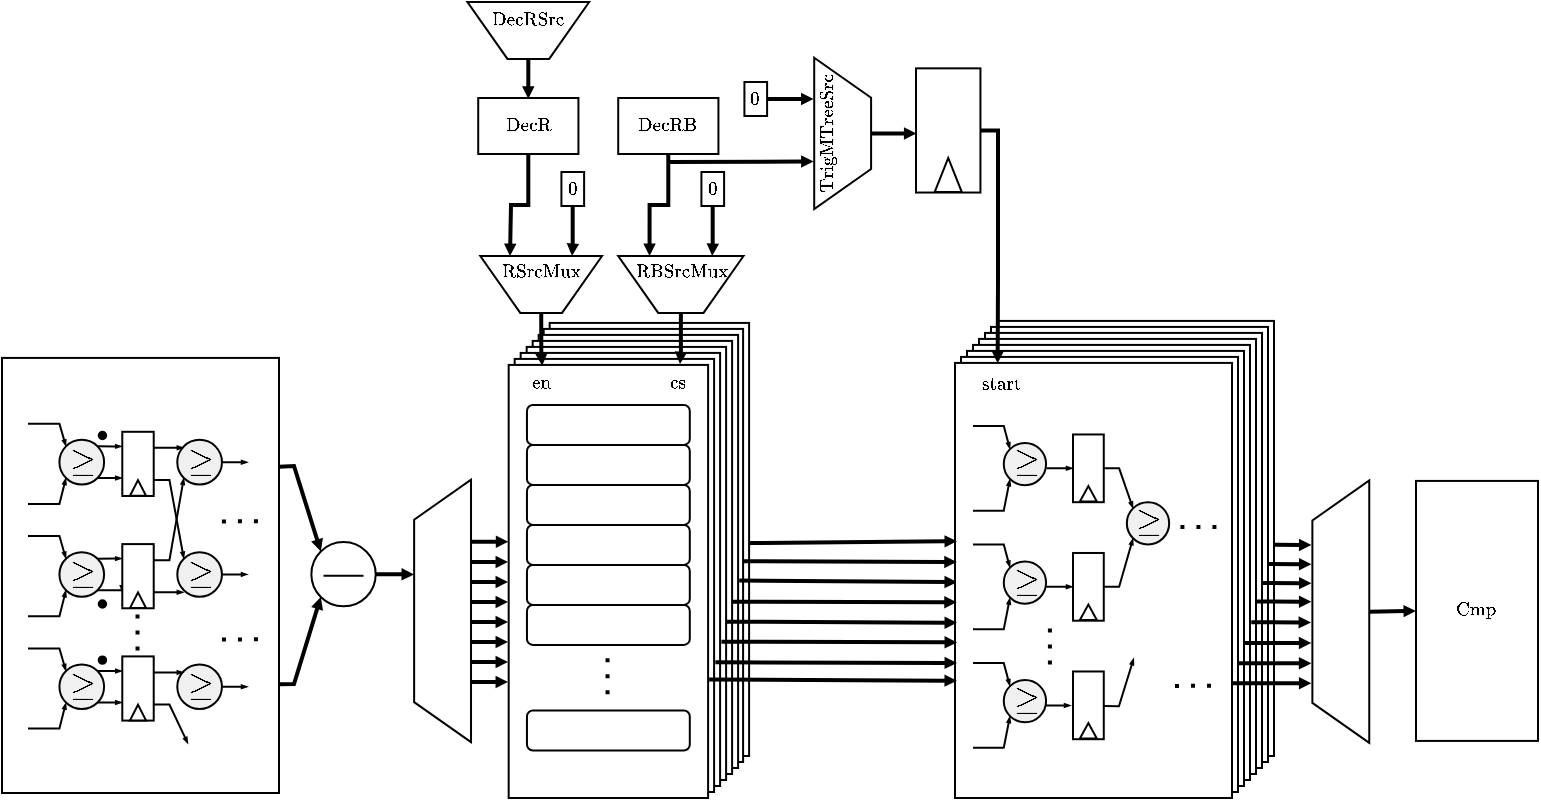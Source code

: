<mxfile version="26.1.0">
  <diagram name="Page-1" id="Dswjc4qk_41TJChtXNMn">
    <mxGraphModel dx="47" dy="26" grid="1" gridSize="10" guides="1" tooltips="1" connect="1" arrows="1" fold="1" page="1" pageScale="1" pageWidth="595" pageHeight="842" background="none" math="1" shadow="0">
      <root>
        <mxCell id="0" />
        <mxCell id="1" parent="0" />
        <mxCell id="k0O944FGpqkE3iCkuEfO-20" value="" style="rounded=0;whiteSpace=wrap;html=1;" vertex="1" parent="1">
          <mxGeometry x="667.84" y="932.46" width="99.71" height="216.54" as="geometry" />
        </mxCell>
        <mxCell id="k0O944FGpqkE3iCkuEfO-19" value="" style="rounded=0;whiteSpace=wrap;html=1;" vertex="1" parent="1">
          <mxGeometry x="664.84" y="935.46" width="99.71" height="216.54" as="geometry" />
        </mxCell>
        <mxCell id="7ReIxb1S-zB782AHkdoJ-294" value="" style="endArrow=block;html=1;rounded=0;endFill=1;strokeWidth=2;exitX=0.999;exitY=0.456;exitDx=0;exitDy=0;exitPerimeter=0;entryX=-0.001;entryY=0.331;entryDx=0;entryDy=0;entryPerimeter=0;startFill=0;endSize=1;" parent="1" edge="1">
          <mxGeometry width="50" height="50" relative="1" as="geometry">
            <mxPoint x="762.61" y="1061.31" as="sourcePoint" />
            <mxPoint x="871.462" y="1062.06" as="targetPoint" />
          </mxGeometry>
        </mxCell>
        <mxCell id="k0O944FGpqkE3iCkuEfO-17" value="" style="rounded=0;whiteSpace=wrap;html=1;" vertex="1" parent="1">
          <mxGeometry x="662.34" y="938.46" width="99.71" height="216.54" as="geometry" />
        </mxCell>
        <mxCell id="k0O944FGpqkE3iCkuEfO-16" value="" style="rounded=0;whiteSpace=wrap;html=1;" vertex="1" parent="1">
          <mxGeometry x="659.34" y="941.46" width="99.71" height="216.54" as="geometry" />
        </mxCell>
        <mxCell id="k0O944FGpqkE3iCkuEfO-15" value="" style="rounded=0;whiteSpace=wrap;html=1;" vertex="1" parent="1">
          <mxGeometry x="656.34" y="944.46" width="99.71" height="216.54" as="geometry" />
        </mxCell>
        <mxCell id="k0O944FGpqkE3iCkuEfO-14" value="" style="rounded=0;whiteSpace=wrap;html=1;" vertex="1" parent="1">
          <mxGeometry x="653.34" y="947.46" width="99.71" height="216.54" as="geometry" />
        </mxCell>
        <mxCell id="k0O944FGpqkE3iCkuEfO-13" value="" style="rounded=0;whiteSpace=wrap;html=1;" vertex="1" parent="1">
          <mxGeometry x="650.34" y="950.46" width="99.71" height="216.54" as="geometry" />
        </mxCell>
        <mxCell id="k0O944FGpqkE3iCkuEfO-11" value="" style="rounded=0;whiteSpace=wrap;html=1;" vertex="1" parent="1">
          <mxGeometry x="891.5" y="931.46" width="138.5" height="217.54" as="geometry" />
        </mxCell>
        <mxCell id="k0O944FGpqkE3iCkuEfO-10" value="" style="rounded=0;whiteSpace=wrap;html=1;" vertex="1" parent="1">
          <mxGeometry x="888.5" y="934.46" width="138.5" height="217.54" as="geometry" />
        </mxCell>
        <mxCell id="k0O944FGpqkE3iCkuEfO-9" value="" style="rounded=0;whiteSpace=wrap;html=1;" vertex="1" parent="1">
          <mxGeometry x="885.5" y="937.46" width="138.5" height="217.54" as="geometry" />
        </mxCell>
        <mxCell id="k0O944FGpqkE3iCkuEfO-8" value="" style="rounded=0;whiteSpace=wrap;html=1;" vertex="1" parent="1">
          <mxGeometry x="882.5" y="940.46" width="138.5" height="217.54" as="geometry" />
        </mxCell>
        <mxCell id="k0O944FGpqkE3iCkuEfO-7" value="" style="rounded=0;whiteSpace=wrap;html=1;" vertex="1" parent="1">
          <mxGeometry x="879.5" y="943.46" width="138.5" height="217.54" as="geometry" />
        </mxCell>
        <mxCell id="k0O944FGpqkE3iCkuEfO-6" value="" style="rounded=0;whiteSpace=wrap;html=1;" vertex="1" parent="1">
          <mxGeometry x="876.5" y="946.46" width="138.5" height="217.54" as="geometry" />
        </mxCell>
        <mxCell id="k0O944FGpqkE3iCkuEfO-5" value="" style="rounded=0;whiteSpace=wrap;html=1;" vertex="1" parent="1">
          <mxGeometry x="873.5" y="949.46" width="138.5" height="217.54" as="geometry" />
        </mxCell>
        <mxCell id="7ReIxb1S-zB782AHkdoJ-343" value="" style="endArrow=block;html=1;rounded=0;exitX=0.764;exitY=1.013;exitDx=0;exitDy=0;exitPerimeter=0;entryX=-0.002;entryY=0.45;entryDx=0;entryDy=0;entryPerimeter=0;endSize=1;endFill=1;strokeWidth=2;" parent="1" source="7ReIxb1S-zB782AHkdoJ-335" edge="1">
          <mxGeometry width="50" height="50" relative="1" as="geometry">
            <mxPoint x="620" y="1092" as="sourcePoint" />
            <mxPoint x="647.141" y="1041.903" as="targetPoint" />
          </mxGeometry>
        </mxCell>
        <mxCell id="7ReIxb1S-zB782AHkdoJ-344" value="" style="endArrow=block;html=1;rounded=0;exitX=0.764;exitY=1.013;exitDx=0;exitDy=0;exitPerimeter=0;entryX=-0.005;entryY=0.335;entryDx=0;entryDy=0;entryPerimeter=0;endSize=1;endFill=1;strokeWidth=2;" parent="1" edge="1">
          <mxGeometry width="50" height="50" relative="1" as="geometry">
            <mxPoint x="612" y="1052" as="sourcePoint" />
            <mxPoint x="647" y="1052" as="targetPoint" />
          </mxGeometry>
        </mxCell>
        <mxCell id="7ReIxb1S-zB782AHkdoJ-345" value="" style="endArrow=block;html=1;rounded=0;exitX=0.764;exitY=1.013;exitDx=0;exitDy=0;exitPerimeter=0;entryX=-0.005;entryY=0.335;entryDx=0;entryDy=0;entryPerimeter=0;endSize=1;endFill=1;strokeWidth=2;" parent="1" edge="1">
          <mxGeometry width="50" height="50" relative="1" as="geometry">
            <mxPoint x="612" y="1062" as="sourcePoint" />
            <mxPoint x="647" y="1062" as="targetPoint" />
          </mxGeometry>
        </mxCell>
        <mxCell id="7ReIxb1S-zB782AHkdoJ-346" value="" style="endArrow=block;html=1;rounded=0;exitX=0.764;exitY=1.013;exitDx=0;exitDy=0;exitPerimeter=0;entryX=-0.005;entryY=0.335;entryDx=0;entryDy=0;entryPerimeter=0;endSize=1;endFill=1;strokeWidth=2;" parent="1" edge="1">
          <mxGeometry width="50" height="50" relative="1" as="geometry">
            <mxPoint x="612" y="1072" as="sourcePoint" />
            <mxPoint x="647" y="1072" as="targetPoint" />
          </mxGeometry>
        </mxCell>
        <mxCell id="7ReIxb1S-zB782AHkdoJ-347" value="" style="endArrow=block;html=1;rounded=0;exitX=0.764;exitY=1.013;exitDx=0;exitDy=0;exitPerimeter=0;entryX=-0.005;entryY=0.335;entryDx=0;entryDy=0;entryPerimeter=0;endSize=1;endFill=1;strokeWidth=2;" parent="1" edge="1">
          <mxGeometry width="50" height="50" relative="1" as="geometry">
            <mxPoint x="612" y="1082" as="sourcePoint" />
            <mxPoint x="647" y="1082" as="targetPoint" />
          </mxGeometry>
        </mxCell>
        <mxCell id="7ReIxb1S-zB782AHkdoJ-348" value="" style="endArrow=block;html=1;rounded=0;exitX=0.764;exitY=1.013;exitDx=0;exitDy=0;exitPerimeter=0;entryX=-0.005;entryY=0.335;entryDx=0;entryDy=0;entryPerimeter=0;endSize=1;endFill=1;strokeWidth=2;" parent="1" edge="1">
          <mxGeometry width="50" height="50" relative="1" as="geometry">
            <mxPoint x="612" y="1092" as="sourcePoint" />
            <mxPoint x="647" y="1092" as="targetPoint" />
          </mxGeometry>
        </mxCell>
        <mxCell id="7ReIxb1S-zB782AHkdoJ-349" value="" style="endArrow=block;html=1;rounded=0;exitX=0.764;exitY=1.013;exitDx=0;exitDy=0;exitPerimeter=0;entryX=-0.005;entryY=0.335;entryDx=0;entryDy=0;entryPerimeter=0;endSize=1;endFill=1;strokeWidth=2;" parent="1" edge="1">
          <mxGeometry width="50" height="50" relative="1" as="geometry">
            <mxPoint x="612" y="1102" as="sourcePoint" />
            <mxPoint x="647" y="1102" as="targetPoint" />
          </mxGeometry>
        </mxCell>
        <mxCell id="7ReIxb1S-zB782AHkdoJ-350" value="" style="endArrow=block;html=1;rounded=0;exitX=0.764;exitY=1.013;exitDx=0;exitDy=0;exitPerimeter=0;entryX=-0.005;entryY=0.335;entryDx=0;entryDy=0;entryPerimeter=0;endSize=1;endFill=1;strokeWidth=2;" parent="1" edge="1">
          <mxGeometry width="50" height="50" relative="1" as="geometry">
            <mxPoint x="612" y="1112" as="sourcePoint" />
            <mxPoint x="647" y="1112" as="targetPoint" />
          </mxGeometry>
        </mxCell>
        <mxCell id="7ReIxb1S-zB782AHkdoJ-179" value="" style="rounded=0;whiteSpace=wrap;html=1;" parent="1" vertex="1">
          <mxGeometry x="647.34" y="953.46" width="99.71" height="216.54" as="geometry" />
        </mxCell>
        <mxCell id="7ReIxb1S-zB782AHkdoJ-173" value="" style="rounded=1;whiteSpace=wrap;html=1;" parent="1" vertex="1">
          <mxGeometry x="656.48" y="1073.46" width="81.42" height="20" as="geometry" />
        </mxCell>
        <mxCell id="7ReIxb1S-zB782AHkdoJ-174" value="" style="rounded=1;whiteSpace=wrap;html=1;" parent="1" vertex="1">
          <mxGeometry x="656.48" y="1053.46" width="81.42" height="20" as="geometry" />
        </mxCell>
        <mxCell id="7ReIxb1S-zB782AHkdoJ-175" value="" style="rounded=1;whiteSpace=wrap;html=1;" parent="1" vertex="1">
          <mxGeometry x="656.48" y="1033.46" width="81.42" height="20" as="geometry" />
        </mxCell>
        <mxCell id="7ReIxb1S-zB782AHkdoJ-176" value="" style="rounded=1;whiteSpace=wrap;html=1;" parent="1" vertex="1">
          <mxGeometry x="656.48" y="1013.46" width="81.42" height="20" as="geometry" />
        </mxCell>
        <mxCell id="7ReIxb1S-zB782AHkdoJ-177" value="" style="rounded=1;whiteSpace=wrap;html=1;" parent="1" vertex="1">
          <mxGeometry x="656.48" y="993.46" width="81.42" height="20" as="geometry" />
        </mxCell>
        <mxCell id="7ReIxb1S-zB782AHkdoJ-178" value="" style="rounded=1;whiteSpace=wrap;html=1;" parent="1" vertex="1">
          <mxGeometry x="656.48" y="973.46" width="81.42" height="20" as="geometry" />
        </mxCell>
        <mxCell id="7ReIxb1S-zB782AHkdoJ-180" value="" style="endArrow=none;dashed=1;html=1;dashPattern=1 3;strokeWidth=2;rounded=0;" parent="1" edge="1">
          <mxGeometry width="50" height="50" relative="1" as="geometry">
            <mxPoint x="696.77" y="1100.07" as="sourcePoint" />
            <mxPoint x="696.77" y="1120.07" as="targetPoint" />
          </mxGeometry>
        </mxCell>
        <mxCell id="7ReIxb1S-zB782AHkdoJ-181" value="" style="rounded=1;whiteSpace=wrap;html=1;" parent="1" vertex="1">
          <mxGeometry x="656.48" y="1126.23" width="81.42" height="20" as="geometry" />
        </mxCell>
        <mxCell id="7ReIxb1S-zB782AHkdoJ-182" value="&lt;font style=&quot;font-size: 8px;&quot;&gt;$$\text{en}$$&lt;/font&gt;" style="text;html=1;align=center;verticalAlign=middle;whiteSpace=wrap;rounded=0;" parent="1" vertex="1">
          <mxGeometry x="658.32" y="959.69" width="10.52" height="7.54" as="geometry" />
        </mxCell>
        <mxCell id="7ReIxb1S-zB782AHkdoJ-183" value="&lt;font style=&quot;font-size: 8px;&quot;&gt;$$\text{cs}$$&lt;/font&gt;" style="text;html=1;align=center;verticalAlign=middle;whiteSpace=wrap;rounded=0;" parent="1" vertex="1">
          <mxGeometry x="726.5" y="959.69" width="9.1" height="7.54" as="geometry" />
        </mxCell>
        <mxCell id="7ReIxb1S-zB782AHkdoJ-209" value="" style="rounded=0;whiteSpace=wrap;html=1;" parent="1" vertex="1">
          <mxGeometry x="870.5" y="952.46" width="138.5" height="217.54" as="geometry" />
        </mxCell>
        <mxCell id="7ReIxb1S-zB782AHkdoJ-275" value="&lt;font style=&quot;font-size: 8px;&quot;&gt;$$\text{start}$$&lt;/font&gt;" style="text;html=1;align=center;verticalAlign=middle;whiteSpace=wrap;rounded=0;" parent="1" vertex="1">
          <mxGeometry x="879" y="953.46" width="30" height="20" as="geometry" />
        </mxCell>
        <mxCell id="7ReIxb1S-zB782AHkdoJ-277" value="" style="shape=trapezoid;perimeter=trapezoidPerimeter;whiteSpace=wrap;html=1;fixedSize=1;rotation=-90;fillColor=#FFFFFF;strokeWidth=1;" parent="1" vertex="1">
          <mxGeometry x="997.8" y="1062.63" width="131.22" height="28.44" as="geometry" />
        </mxCell>
        <mxCell id="7ReIxb1S-zB782AHkdoJ-279" value="" style="endArrow=block;html=1;rounded=0;endFill=1;strokeWidth=2;exitX=0.997;exitY=0.072;exitDx=0;exitDy=0;exitPerimeter=0;entryX=0.44;entryY=-0.018;entryDx=0;entryDy=0;entryPerimeter=0;endSize=1;" parent="1" edge="1">
          <mxGeometry width="50" height="50" relative="1" as="geometry">
            <mxPoint x="1009.004" y="1112.65" as="sourcePoint" />
            <mxPoint x="1048.688" y="1112.627" as="targetPoint" />
          </mxGeometry>
        </mxCell>
        <mxCell id="7ReIxb1S-zB782AHkdoJ-282" value="" style="endArrow=block;html=1;rounded=0;endFill=1;strokeWidth=2;exitX=0.997;exitY=0.072;exitDx=0;exitDy=0;exitPerimeter=0;entryX=0.471;entryY=-0.019;entryDx=0;entryDy=0;entryPerimeter=0;endSize=1;" parent="1" edge="1">
          <mxGeometry width="50" height="50" relative="1" as="geometry">
            <mxPoint x="1012.004" y="1102.63" as="sourcePoint" />
            <mxPoint x="1048.66" y="1102.68" as="targetPoint" />
          </mxGeometry>
        </mxCell>
        <mxCell id="7ReIxb1S-zB782AHkdoJ-283" value="" style="endArrow=block;html=1;rounded=0;endFill=1;strokeWidth=2;exitX=1.001;exitY=0.483;exitDx=0;exitDy=0;exitPerimeter=0;entryX=0.471;entryY=-0.019;entryDx=0;entryDy=0;entryPerimeter=0;endSize=1;" parent="1" edge="1">
          <mxGeometry width="50" height="50" relative="1" as="geometry">
            <mxPoint x="1015.139" y="1092.53" as="sourcePoint" />
            <mxPoint x="1048.66" y="1092.45" as="targetPoint" />
          </mxGeometry>
        </mxCell>
        <mxCell id="7ReIxb1S-zB782AHkdoJ-284" value="" style="endArrow=block;html=1;rounded=0;endFill=1;strokeWidth=2;exitX=1.001;exitY=0.447;exitDx=0;exitDy=0;exitPerimeter=0;entryX=0.471;entryY=-0.019;entryDx=0;entryDy=0;entryPerimeter=0;endSize=1;" parent="1" edge="1">
          <mxGeometry width="50" height="50" relative="1" as="geometry">
            <mxPoint x="1018.639" y="1082.09" as="sourcePoint" />
            <mxPoint x="1048.52" y="1082.22" as="targetPoint" />
          </mxGeometry>
        </mxCell>
        <mxCell id="7ReIxb1S-zB782AHkdoJ-285" value="" style="endArrow=block;html=1;rounded=0;endFill=1;strokeWidth=2;exitX=1.001;exitY=0.447;exitDx=0;exitDy=0;exitPerimeter=0;entryX=0.578;entryY=-0.018;entryDx=0;entryDy=0;entryPerimeter=0;endSize=1;" parent="1" edge="1">
          <mxGeometry width="50" height="50" relative="1" as="geometry">
            <mxPoint x="1021.5" y="1071.73" as="sourcePoint" />
            <mxPoint x="1048.688" y="1071.897" as="targetPoint" />
          </mxGeometry>
        </mxCell>
        <mxCell id="7ReIxb1S-zB782AHkdoJ-286" value="" style="endArrow=block;html=1;rounded=0;endFill=1;strokeWidth=2;exitX=1.001;exitY=0.616;exitDx=0;exitDy=0;exitPerimeter=0;entryX=0.61;entryY=-0.016;entryDx=0;entryDy=0;entryPerimeter=0;endSize=1;" parent="1" edge="1">
          <mxGeometry width="50" height="50" relative="1" as="geometry">
            <mxPoint x="1024.139" y="1062.465" as="sourcePoint" />
            <mxPoint x="1048.745" y="1062.597" as="targetPoint" />
          </mxGeometry>
        </mxCell>
        <mxCell id="7ReIxb1S-zB782AHkdoJ-287" value="" style="endArrow=block;html=1;rounded=0;endFill=1;strokeWidth=2;exitX=1.001;exitY=0.586;exitDx=0;exitDy=0;exitPerimeter=0;entryX=0.648;entryY=-0.017;entryDx=0;entryDy=0;entryPerimeter=0;endSize=1;" parent="1" edge="1">
          <mxGeometry width="50" height="50" relative="1" as="geometry">
            <mxPoint x="1027.139" y="1052.938" as="sourcePoint" />
            <mxPoint x="1048.717" y="1053.178" as="targetPoint" />
          </mxGeometry>
        </mxCell>
        <mxCell id="7ReIxb1S-zB782AHkdoJ-288" value="" style="endArrow=block;html=1;rounded=0;endFill=1;strokeWidth=2;exitX=1.002;exitY=0.556;exitDx=0;exitDy=0;exitPerimeter=0;entryX=0.684;entryY=-0.017;entryDx=0;entryDy=0;entryPerimeter=0;endSize=1;" parent="1" edge="1">
          <mxGeometry width="50" height="50" relative="1" as="geometry">
            <mxPoint x="1030.277" y="1043.412" as="sourcePoint" />
            <mxPoint x="1048.717" y="1043.466" as="targetPoint" />
          </mxGeometry>
        </mxCell>
        <mxCell id="7ReIxb1S-zB782AHkdoJ-289" value="" style="endArrow=block;html=1;rounded=0;endFill=1;strokeWidth=2;exitX=1.005;exitY=0.615;exitDx=0;exitDy=0;exitPerimeter=0;entryX=0.007;entryY=0.541;entryDx=0;entryDy=0;entryPerimeter=0;startFill=0;endSize=1;" parent="1" edge="1">
          <mxGeometry width="50" height="50" relative="1" as="geometry">
            <mxPoint x="747.549" y="1110.81" as="sourcePoint" />
            <mxPoint x="871.469" y="1111.35" as="targetPoint" />
          </mxGeometry>
        </mxCell>
        <mxCell id="7ReIxb1S-zB782AHkdoJ-290" value="" style="endArrow=block;html=1;rounded=0;endFill=1;strokeWidth=2;exitX=1.005;exitY=0.555;exitDx=0;exitDy=0;exitPerimeter=0;entryX=0;entryY=0.5;entryDx=0;entryDy=0;startFill=0;endSize=1;" parent="1" edge="1">
          <mxGeometry width="50" height="50" relative="1" as="geometry">
            <mxPoint x="750.689" y="1102.155" as="sourcePoint" />
            <mxPoint x="871.5" y="1102.46" as="targetPoint" />
          </mxGeometry>
        </mxCell>
        <mxCell id="7ReIxb1S-zB782AHkdoJ-291" value="" style="endArrow=block;html=1;rounded=0;endFill=1;strokeWidth=2;exitX=1.001;exitY=0.553;exitDx=0;exitDy=0;exitPerimeter=0;entryX=0;entryY=0.537;entryDx=0;entryDy=0;entryPerimeter=0;startFill=0;endSize=1;" parent="1" edge="1">
          <mxGeometry width="50" height="50" relative="1" as="geometry">
            <mxPoint x="753.71" y="1091.83" as="sourcePoint" />
            <mxPoint x="871.5" y="1092.19" as="targetPoint" />
          </mxGeometry>
        </mxCell>
        <mxCell id="7ReIxb1S-zB782AHkdoJ-292" value="" style="endArrow=block;html=1;rounded=0;endFill=1;strokeWidth=2;exitX=1.003;exitY=0.676;exitDx=0;exitDy=0;exitPerimeter=0;entryX=0;entryY=0.417;entryDx=0;entryDy=0;entryPerimeter=0;startFill=0;endSize=1;" parent="1" edge="1">
          <mxGeometry width="50" height="50" relative="1" as="geometry">
            <mxPoint x="756.349" y="1081.841" as="sourcePoint" />
            <mxPoint x="871.5" y="1082.39" as="targetPoint" />
          </mxGeometry>
        </mxCell>
        <mxCell id="7ReIxb1S-zB782AHkdoJ-295" value="" style="endArrow=block;html=1;rounded=0;endFill=1;strokeWidth=2;exitX=1.024;exitY=0.564;exitDx=0;exitDy=0;exitPerimeter=0;entryX=-0.001;entryY=0.288;entryDx=0;entryDy=0;entryPerimeter=0;startFill=0;startSize=6;endSize=1;" parent="1" edge="1">
          <mxGeometry width="50" height="50" relative="1" as="geometry">
            <mxPoint x="764.443" y="1051.589" as="sourcePoint" />
            <mxPoint x="871.361" y="1051.98" as="targetPoint" />
          </mxGeometry>
        </mxCell>
        <mxCell id="7ReIxb1S-zB782AHkdoJ-296" value="" style="endArrow=block;html=1;rounded=0;endFill=1;strokeWidth=2;exitX=1.004;exitY=0.55;exitDx=0;exitDy=0;exitPerimeter=0;entryX=0;entryY=0.242;entryDx=0;entryDy=0;entryPerimeter=0;startFill=0;endSize=1;" parent="1" edge="1">
          <mxGeometry width="50" height="50" relative="1" as="geometry">
            <mxPoint x="767.949" y="1042.557" as="sourcePoint" />
            <mxPoint x="871.5" y="1041.64" as="targetPoint" />
          </mxGeometry>
        </mxCell>
        <mxCell id="7ReIxb1S-zB782AHkdoJ-297" value="&lt;font style=&quot;font-size: 8px;&quot;&gt;$$\text{Cmp}$$&lt;/font&gt;" style="rounded=0;whiteSpace=wrap;html=1;rotation=0;" parent="1" vertex="1">
          <mxGeometry x="1101" y="1011.46" width="61" height="130" as="geometry" />
        </mxCell>
        <mxCell id="7ReIxb1S-zB782AHkdoJ-335" value="" style="shape=trapezoid;perimeter=trapezoidPerimeter;whiteSpace=wrap;html=1;fixedSize=1;rotation=-90;fillColor=#FFFFFF;strokeWidth=1;" parent="1" vertex="1">
          <mxGeometry x="548.68" y="1062.24" width="131.22" height="28.44" as="geometry" />
        </mxCell>
        <mxCell id="7ReIxb1S-zB782AHkdoJ-341" value="" style="endArrow=block;html=1;rounded=0;exitX=0.5;exitY=1;exitDx=0;exitDy=0;entryX=0;entryY=0.5;entryDx=0;entryDy=0;endSize=1;endFill=1;strokeWidth=2;" parent="1" source="7ReIxb1S-zB782AHkdoJ-277" target="7ReIxb1S-zB782AHkdoJ-297" edge="1">
          <mxGeometry width="50" height="50" relative="1" as="geometry">
            <mxPoint x="1120" y="1102" as="sourcePoint" />
            <mxPoint x="1170" y="1052" as="targetPoint" />
          </mxGeometry>
        </mxCell>
        <mxCell id="k0O944FGpqkE3iCkuEfO-1" value="" style="shape=trapezoid;perimeter=trapezoidPerimeter;whiteSpace=wrap;html=1;fixedSize=1;rotation=-180;fillColor=#FFFFFF;strokeWidth=1;" vertex="1" parent="1">
          <mxGeometry x="633.15" y="899" width="60.87" height="28.44" as="geometry" />
        </mxCell>
        <mxCell id="k0O944FGpqkE3iCkuEfO-21" value="" style="shape=trapezoid;perimeter=trapezoidPerimeter;whiteSpace=wrap;html=1;fixedSize=1;rotation=-180;fillColor=#FFFFFF;strokeWidth=1;" vertex="1" parent="1">
          <mxGeometry x="702.11" y="899" width="62.65" height="28.44" as="geometry" />
        </mxCell>
        <mxCell id="k0O944FGpqkE3iCkuEfO-22" value="&lt;font style=&quot;font-size: 8px;&quot;&gt;$$\text{RBSrcMux}$$&lt;/font&gt;" style="text;html=1;align=center;verticalAlign=middle;whiteSpace=wrap;rounded=0;" vertex="1" parent="1">
          <mxGeometry x="715.68" y="899.0" width="35.52" height="16.44" as="geometry" />
        </mxCell>
        <mxCell id="k0O944FGpqkE3iCkuEfO-23" value="&lt;font style=&quot;font-size: 8px;&quot;&gt;$$\text{RSrcMux}$$&lt;/font&gt;" style="text;html=1;align=center;verticalAlign=middle;whiteSpace=wrap;rounded=0;" vertex="1" parent="1">
          <mxGeometry x="645.82" y="899.0" width="35.52" height="16.44" as="geometry" />
        </mxCell>
        <mxCell id="k0O944FGpqkE3iCkuEfO-24" style="edgeStyle=orthogonalEdgeStyle;rounded=0;orthogonalLoop=1;jettySize=auto;html=1;entryX=0.168;entryY=0.002;entryDx=0;entryDy=0;entryPerimeter=0;endSize=1;endArrow=block;endFill=1;strokeWidth=2;" edge="1" parent="1" source="k0O944FGpqkE3iCkuEfO-1" target="7ReIxb1S-zB782AHkdoJ-179">
          <mxGeometry relative="1" as="geometry" />
        </mxCell>
        <mxCell id="k0O944FGpqkE3iCkuEfO-25" style="edgeStyle=orthogonalEdgeStyle;rounded=0;orthogonalLoop=1;jettySize=auto;html=1;entryX=0.829;entryY=0.012;entryDx=0;entryDy=0;entryPerimeter=0;endSize=1;endArrow=block;endFill=1;strokeWidth=2;" edge="1" parent="1" source="k0O944FGpqkE3iCkuEfO-21" target="k0O944FGpqkE3iCkuEfO-13">
          <mxGeometry relative="1" as="geometry" />
        </mxCell>
        <mxCell id="k0O944FGpqkE3iCkuEfO-33" value="" style="rounded=0;whiteSpace=wrap;html=1;" vertex="1" parent="1">
          <mxGeometry x="394" y="949.96" width="138.5" height="217.54" as="geometry" />
        </mxCell>
        <mxCell id="k0O944FGpqkE3iCkuEfO-34" style="edgeStyle=orthogonalEdgeStyle;rounded=0;orthogonalLoop=1;jettySize=auto;html=1;exitX=1;exitY=1;exitDx=0;exitDy=0;entryX=0;entryY=0.75;entryDx=0;entryDy=0;endArrow=blockThin;endFill=1;endSize=1;" edge="1" parent="1" source="k0O944FGpqkE3iCkuEfO-36" target="k0O944FGpqkE3iCkuEfO-41">
          <mxGeometry relative="1" as="geometry" />
        </mxCell>
        <mxCell id="k0O944FGpqkE3iCkuEfO-35" style="edgeStyle=orthogonalEdgeStyle;rounded=0;orthogonalLoop=1;jettySize=auto;html=1;exitX=1;exitY=0;exitDx=0;exitDy=0;entryX=0;entryY=0.25;entryDx=0;entryDy=0;endArrow=blockThin;endFill=1;endSize=1;" edge="1" parent="1" source="k0O944FGpqkE3iCkuEfO-36" target="k0O944FGpqkE3iCkuEfO-41">
          <mxGeometry relative="1" as="geometry" />
        </mxCell>
        <mxCell id="k0O944FGpqkE3iCkuEfO-36" value="" style="ellipse;whiteSpace=wrap;html=1;aspect=fixed;fillColor=#F0F0F0;" vertex="1" parent="1">
          <mxGeometry x="422.714" y="990.912" width="22.331" height="22.331" as="geometry" />
        </mxCell>
        <mxCell id="k0O944FGpqkE3iCkuEfO-37" value="" style="endArrow=blockThin;html=1;rounded=0;exitX=1;exitY=0.5;exitDx=0;exitDy=0;entryX=0;entryY=0;entryDx=0;entryDy=0;endFill=1;endSize=1;" edge="1" parent="1" target="k0O944FGpqkE3iCkuEfO-36">
          <mxGeometry width="50" height="50" relative="1" as="geometry">
            <mxPoint x="407" y="982.89" as="sourcePoint" />
            <mxPoint x="485.571" y="958.825" as="targetPoint" />
            <Array as="points">
              <mxPoint x="422.714" y="982.89" />
            </Array>
          </mxGeometry>
        </mxCell>
        <mxCell id="k0O944FGpqkE3iCkuEfO-38" value="" style="endArrow=blockThin;html=1;rounded=0;entryX=0;entryY=1;entryDx=0;entryDy=0;exitX=1;exitY=0.5;exitDx=0;exitDy=0;endFill=1;endSize=1;" edge="1" parent="1" target="k0O944FGpqkE3iCkuEfO-36">
          <mxGeometry width="50" height="50" relative="1" as="geometry">
            <mxPoint x="407" y="1022.998" as="sourcePoint" />
            <mxPoint x="438.429" y="1031.02" as="targetPoint" />
            <Array as="points">
              <mxPoint x="422.714" y="1022.998" />
            </Array>
          </mxGeometry>
        </mxCell>
        <mxCell id="k0O944FGpqkE3iCkuEfO-39" value="&lt;font style=&quot;font-size: 14px;&quot;&gt;$$\geq$$&lt;/font&gt;" style="text;html=1;align=center;verticalAlign=middle;whiteSpace=wrap;rounded=0;" vertex="1" parent="1">
          <mxGeometry x="427.607" y="995.928" width="11.786" height="12.032" as="geometry" />
        </mxCell>
        <mxCell id="k0O944FGpqkE3iCkuEfO-40" value="" style="group" vertex="1" connectable="0" parent="1">
          <mxGeometry x="454.143" y="986.901" width="15.714" height="32.087" as="geometry" />
        </mxCell>
        <mxCell id="k0O944FGpqkE3iCkuEfO-41" value="" style="rounded=0;whiteSpace=wrap;html=1;" vertex="1" parent="k0O944FGpqkE3iCkuEfO-40">
          <mxGeometry width="15.714" height="32.087" as="geometry" />
        </mxCell>
        <mxCell id="k0O944FGpqkE3iCkuEfO-42" value="" style="triangle;whiteSpace=wrap;html=1;rotation=-90;" vertex="1" parent="k0O944FGpqkE3iCkuEfO-40">
          <mxGeometry x="3.929" y="24.065" width="7.857" height="8.022" as="geometry" />
        </mxCell>
        <mxCell id="k0O944FGpqkE3iCkuEfO-43" style="edgeStyle=orthogonalEdgeStyle;rounded=0;orthogonalLoop=1;jettySize=auto;html=1;exitX=1;exitY=0.5;exitDx=0;exitDy=0;entryX=0;entryY=0.5;entryDx=0;entryDy=0;endArrow=blockThin;endFill=1;curved=0;endSize=1;" edge="1" parent="1" source="k0O944FGpqkE3iCkuEfO-44">
          <mxGeometry relative="1" as="geometry">
            <mxPoint x="517" y="1002.944" as="targetPoint" />
          </mxGeometry>
        </mxCell>
        <mxCell id="k0O944FGpqkE3iCkuEfO-44" value="" style="ellipse;whiteSpace=wrap;html=1;aspect=fixed;fillColor=#F0F0F0;" vertex="1" parent="1">
          <mxGeometry x="481.643" y="990.912" width="22.331" height="22.331" as="geometry" />
        </mxCell>
        <mxCell id="k0O944FGpqkE3iCkuEfO-45" value="&lt;font style=&quot;font-size: 14px;&quot;&gt;$$\geq$$&lt;/font&gt;" style="text;html=1;align=center;verticalAlign=middle;whiteSpace=wrap;rounded=0;" vertex="1" parent="1">
          <mxGeometry x="486.536" y="995.928" width="11.786" height="12.032" as="geometry" />
        </mxCell>
        <mxCell id="k0O944FGpqkE3iCkuEfO-46" style="edgeStyle=orthogonalEdgeStyle;rounded=0;orthogonalLoop=1;jettySize=auto;html=1;exitX=1;exitY=0.25;exitDx=0;exitDy=0;entryX=0;entryY=0;entryDx=0;entryDy=0;endArrow=blockThin;endFill=1;endSize=1;" edge="1" parent="1" source="k0O944FGpqkE3iCkuEfO-41" target="k0O944FGpqkE3iCkuEfO-44">
          <mxGeometry relative="1" as="geometry">
            <mxPoint x="477.714" y="994.922" as="targetPoint" />
          </mxGeometry>
        </mxCell>
        <mxCell id="k0O944FGpqkE3iCkuEfO-47" style="edgeStyle=orthogonalEdgeStyle;rounded=0;orthogonalLoop=1;jettySize=auto;html=1;exitX=1;exitY=1;exitDx=0;exitDy=0;entryX=0;entryY=0.75;entryDx=0;entryDy=0;endArrow=blockThin;endFill=1;endSize=1;" edge="1" parent="1" source="k0O944FGpqkE3iCkuEfO-49" target="k0O944FGpqkE3iCkuEfO-54">
          <mxGeometry relative="1" as="geometry" />
        </mxCell>
        <mxCell id="k0O944FGpqkE3iCkuEfO-48" style="edgeStyle=orthogonalEdgeStyle;rounded=0;orthogonalLoop=1;jettySize=auto;html=1;exitX=1;exitY=0;exitDx=0;exitDy=0;entryX=0;entryY=0.25;entryDx=0;entryDy=0;endArrow=blockThin;endFill=1;endSize=1;" edge="1" parent="1" source="k0O944FGpqkE3iCkuEfO-49" target="k0O944FGpqkE3iCkuEfO-54">
          <mxGeometry relative="1" as="geometry" />
        </mxCell>
        <mxCell id="k0O944FGpqkE3iCkuEfO-49" value="" style="ellipse;whiteSpace=wrap;html=1;aspect=fixed;fillColor=#F0F0F0;" vertex="1" parent="1">
          <mxGeometry x="422.714" y="1047.063" width="22.331" height="22.331" as="geometry" />
        </mxCell>
        <mxCell id="k0O944FGpqkE3iCkuEfO-50" value="" style="endArrow=blockThin;html=1;rounded=0;exitX=1;exitY=0.5;exitDx=0;exitDy=0;entryX=0;entryY=0;entryDx=0;entryDy=0;endFill=1;endSize=1;" edge="1" parent="1" target="k0O944FGpqkE3iCkuEfO-49">
          <mxGeometry width="50" height="50" relative="1" as="geometry">
            <mxPoint x="407" y="1039.041" as="sourcePoint" />
            <mxPoint x="485.571" y="1014.977" as="targetPoint" />
            <Array as="points">
              <mxPoint x="422.714" y="1039.041" />
            </Array>
          </mxGeometry>
        </mxCell>
        <mxCell id="k0O944FGpqkE3iCkuEfO-51" value="" style="endArrow=blockThin;html=1;rounded=0;entryX=0;entryY=1;entryDx=0;entryDy=0;exitX=1;exitY=0.5;exitDx=0;exitDy=0;endFill=1;endSize=1;" edge="1" parent="1" target="k0O944FGpqkE3iCkuEfO-49">
          <mxGeometry width="50" height="50" relative="1" as="geometry">
            <mxPoint x="407" y="1079.15" as="sourcePoint" />
            <mxPoint x="438.429" y="1087.171" as="targetPoint" />
            <Array as="points">
              <mxPoint x="422.714" y="1079.15" />
            </Array>
          </mxGeometry>
        </mxCell>
        <mxCell id="k0O944FGpqkE3iCkuEfO-52" value="&lt;font style=&quot;font-size: 14px;&quot;&gt;$$\geq$$&lt;/font&gt;" style="text;html=1;align=center;verticalAlign=middle;whiteSpace=wrap;rounded=0;" vertex="1" parent="1">
          <mxGeometry x="427.607" y="1052.079" width="11.786" height="12.032" as="geometry" />
        </mxCell>
        <mxCell id="k0O944FGpqkE3iCkuEfO-53" value="" style="group" vertex="1" connectable="0" parent="1">
          <mxGeometry x="454.143" y="1043.052" width="15.714" height="32.087" as="geometry" />
        </mxCell>
        <mxCell id="k0O944FGpqkE3iCkuEfO-54" value="" style="rounded=0;whiteSpace=wrap;html=1;" vertex="1" parent="k0O944FGpqkE3iCkuEfO-53">
          <mxGeometry width="15.714" height="32.087" as="geometry" />
        </mxCell>
        <mxCell id="k0O944FGpqkE3iCkuEfO-55" value="" style="triangle;whiteSpace=wrap;html=1;rotation=-90;" vertex="1" parent="k0O944FGpqkE3iCkuEfO-53">
          <mxGeometry x="3.929" y="24.065" width="7.857" height="8.022" as="geometry" />
        </mxCell>
        <mxCell id="k0O944FGpqkE3iCkuEfO-56" value="" style="endArrow=blockThin;html=1;rounded=0;entryX=0;entryY=1;entryDx=0;entryDy=0;exitX=1;exitY=0.25;exitDx=0;exitDy=0;endFill=1;endSize=1;" edge="1" parent="1" source="k0O944FGpqkE3iCkuEfO-54" target="k0O944FGpqkE3iCkuEfO-44">
          <mxGeometry width="50" height="50" relative="1" as="geometry">
            <mxPoint x="501.286" y="1063.106" as="sourcePoint" />
            <mxPoint x="540.571" y="1022.998" as="targetPoint" />
            <Array as="points">
              <mxPoint x="477.714" y="1051.074" />
            </Array>
          </mxGeometry>
        </mxCell>
        <mxCell id="k0O944FGpqkE3iCkuEfO-57" style="edgeStyle=orthogonalEdgeStyle;rounded=0;orthogonalLoop=1;jettySize=auto;html=1;exitX=1;exitY=0.5;exitDx=0;exitDy=0;entryX=0;entryY=0.5;entryDx=0;entryDy=0;endArrow=blockThin;endFill=1;endSize=1;" edge="1" parent="1" source="k0O944FGpqkE3iCkuEfO-58">
          <mxGeometry relative="1" as="geometry">
            <mxPoint x="517" y="1059.095" as="targetPoint" />
          </mxGeometry>
        </mxCell>
        <mxCell id="k0O944FGpqkE3iCkuEfO-58" value="" style="ellipse;whiteSpace=wrap;html=1;aspect=fixed;fillColor=#F0F0F0;" vertex="1" parent="1">
          <mxGeometry x="481.643" y="1047.063" width="22.331" height="22.331" as="geometry" />
        </mxCell>
        <mxCell id="k0O944FGpqkE3iCkuEfO-59" value="&lt;font style=&quot;font-size: 14px;&quot;&gt;$$\geq$$&lt;/font&gt;" style="text;html=1;align=center;verticalAlign=middle;whiteSpace=wrap;rounded=0;" vertex="1" parent="1">
          <mxGeometry x="486.536" y="1052.079" width="11.786" height="12.032" as="geometry" />
        </mxCell>
        <mxCell id="k0O944FGpqkE3iCkuEfO-60" value="" style="endArrow=blockThin;html=1;rounded=0;exitX=1;exitY=0.75;exitDx=0;exitDy=0;entryX=0;entryY=0;entryDx=0;entryDy=0;endFill=1;endSize=1;" edge="1" parent="1" source="k0O944FGpqkE3iCkuEfO-41" target="k0O944FGpqkE3iCkuEfO-58">
          <mxGeometry width="50" height="50" relative="1" as="geometry">
            <mxPoint x="524.857" y="1047.063" as="sourcePoint" />
            <mxPoint x="564.143" y="1006.955" as="targetPoint" />
            <Array as="points">
              <mxPoint x="477.714" y="1010.966" />
            </Array>
          </mxGeometry>
        </mxCell>
        <mxCell id="k0O944FGpqkE3iCkuEfO-61" style="edgeStyle=orthogonalEdgeStyle;rounded=0;orthogonalLoop=1;jettySize=auto;html=1;exitX=1;exitY=0.75;exitDx=0;exitDy=0;entryX=0;entryY=1;entryDx=0;entryDy=0;endArrow=blockThin;endFill=1;endSize=1;" edge="1" parent="1" source="k0O944FGpqkE3iCkuEfO-54" target="k0O944FGpqkE3iCkuEfO-58">
          <mxGeometry relative="1" as="geometry" />
        </mxCell>
        <mxCell id="k0O944FGpqkE3iCkuEfO-62" value="" style="ellipse;whiteSpace=wrap;html=1;aspect=fixed;fillColor=#000000;" vertex="1" parent="1">
          <mxGeometry x="442.357" y="986.901" width="3.722" height="3.722" as="geometry" />
        </mxCell>
        <mxCell id="k0O944FGpqkE3iCkuEfO-63" value="" style="ellipse;whiteSpace=wrap;html=1;aspect=fixed;fillColor=#000000;" vertex="1" parent="1">
          <mxGeometry x="442.357" y="1071.128" width="3.722" height="3.722" as="geometry" />
        </mxCell>
        <mxCell id="k0O944FGpqkE3iCkuEfO-68" style="edgeStyle=orthogonalEdgeStyle;rounded=0;orthogonalLoop=1;jettySize=auto;html=1;exitX=1;exitY=1;exitDx=0;exitDy=0;entryX=0;entryY=0.75;entryDx=0;entryDy=0;endArrow=blockThin;endFill=1;endSize=1;" edge="1" parent="1" source="k0O944FGpqkE3iCkuEfO-70" target="k0O944FGpqkE3iCkuEfO-75">
          <mxGeometry relative="1" as="geometry" />
        </mxCell>
        <mxCell id="k0O944FGpqkE3iCkuEfO-69" style="edgeStyle=orthogonalEdgeStyle;rounded=0;orthogonalLoop=1;jettySize=auto;html=1;exitX=1;exitY=0;exitDx=0;exitDy=0;entryX=0;entryY=0.25;entryDx=0;entryDy=0;endArrow=blockThin;endFill=1;endSize=1;" edge="1" parent="1" source="k0O944FGpqkE3iCkuEfO-70" target="k0O944FGpqkE3iCkuEfO-75">
          <mxGeometry relative="1" as="geometry" />
        </mxCell>
        <mxCell id="k0O944FGpqkE3iCkuEfO-70" value="" style="ellipse;whiteSpace=wrap;html=1;aspect=fixed;fillColor=#F0F0F0;" vertex="1" parent="1">
          <mxGeometry x="422.714" y="1103.214" width="22.331" height="22.331" as="geometry" />
        </mxCell>
        <mxCell id="k0O944FGpqkE3iCkuEfO-71" value="" style="endArrow=blockThin;html=1;rounded=0;exitX=1;exitY=0.5;exitDx=0;exitDy=0;entryX=0;entryY=0;entryDx=0;entryDy=0;endFill=1;endSize=1;" edge="1" parent="1" target="k0O944FGpqkE3iCkuEfO-70">
          <mxGeometry width="50" height="50" relative="1" as="geometry">
            <mxPoint x="407" y="1095.193" as="sourcePoint" />
            <mxPoint x="485.571" y="1071.128" as="targetPoint" />
            <Array as="points">
              <mxPoint x="422.714" y="1095.193" />
            </Array>
          </mxGeometry>
        </mxCell>
        <mxCell id="k0O944FGpqkE3iCkuEfO-72" value="" style="endArrow=blockThin;html=1;rounded=0;entryX=0;entryY=1;entryDx=0;entryDy=0;exitX=1;exitY=0.5;exitDx=0;exitDy=0;endFill=1;endSize=1;" edge="1" parent="1" target="k0O944FGpqkE3iCkuEfO-70">
          <mxGeometry width="50" height="50" relative="1" as="geometry">
            <mxPoint x="407" y="1135.301" as="sourcePoint" />
            <mxPoint x="438.429" y="1143.323" as="targetPoint" />
            <Array as="points">
              <mxPoint x="422.714" y="1135.301" />
            </Array>
          </mxGeometry>
        </mxCell>
        <mxCell id="k0O944FGpqkE3iCkuEfO-73" value="&lt;font style=&quot;font-size: 14px;&quot;&gt;$$\geq$$&lt;/font&gt;" style="text;html=1;align=center;verticalAlign=middle;whiteSpace=wrap;rounded=0;" vertex="1" parent="1">
          <mxGeometry x="427.607" y="1108.231" width="11.786" height="12.032" as="geometry" />
        </mxCell>
        <mxCell id="k0O944FGpqkE3iCkuEfO-74" value="" style="group" vertex="1" connectable="0" parent="1">
          <mxGeometry x="454.143" y="1099.204" width="15.714" height="32.087" as="geometry" />
        </mxCell>
        <mxCell id="k0O944FGpqkE3iCkuEfO-75" value="" style="rounded=0;whiteSpace=wrap;html=1;" vertex="1" parent="k0O944FGpqkE3iCkuEfO-74">
          <mxGeometry width="15.714" height="32.087" as="geometry" />
        </mxCell>
        <mxCell id="k0O944FGpqkE3iCkuEfO-76" value="" style="triangle;whiteSpace=wrap;html=1;rotation=-90;" vertex="1" parent="k0O944FGpqkE3iCkuEfO-74">
          <mxGeometry x="3.929" y="24.065" width="7.857" height="8.022" as="geometry" />
        </mxCell>
        <mxCell id="k0O944FGpqkE3iCkuEfO-77" style="edgeStyle=orthogonalEdgeStyle;rounded=0;orthogonalLoop=1;jettySize=auto;html=1;exitX=1;exitY=0.5;exitDx=0;exitDy=0;entryX=0;entryY=0.5;entryDx=0;entryDy=0;endArrow=blockThin;endFill=1;curved=0;endSize=1;" edge="1" parent="1" source="k0O944FGpqkE3iCkuEfO-78">
          <mxGeometry relative="1" as="geometry">
            <mxPoint x="517" y="1115.247" as="targetPoint" />
          </mxGeometry>
        </mxCell>
        <mxCell id="k0O944FGpqkE3iCkuEfO-78" value="" style="ellipse;whiteSpace=wrap;html=1;aspect=fixed;fillColor=#F0F0F0;" vertex="1" parent="1">
          <mxGeometry x="481.643" y="1103.214" width="22.331" height="22.331" as="geometry" />
        </mxCell>
        <mxCell id="k0O944FGpqkE3iCkuEfO-79" value="&lt;font style=&quot;font-size: 14px;&quot;&gt;$$\geq$$&lt;/font&gt;" style="text;html=1;align=center;verticalAlign=middle;whiteSpace=wrap;rounded=0;" vertex="1" parent="1">
          <mxGeometry x="486.536" y="1108.231" width="11.786" height="12.032" as="geometry" />
        </mxCell>
        <mxCell id="k0O944FGpqkE3iCkuEfO-80" style="edgeStyle=orthogonalEdgeStyle;rounded=0;orthogonalLoop=1;jettySize=auto;html=1;exitX=1;exitY=0.25;exitDx=0;exitDy=0;entryX=0;entryY=0;entryDx=0;entryDy=0;endArrow=blockThin;endFill=1;endSize=1;" edge="1" parent="1" source="k0O944FGpqkE3iCkuEfO-75" target="k0O944FGpqkE3iCkuEfO-78">
          <mxGeometry relative="1" as="geometry">
            <mxPoint x="477.714" y="1107.225" as="targetPoint" />
          </mxGeometry>
        </mxCell>
        <mxCell id="k0O944FGpqkE3iCkuEfO-94" value="" style="endArrow=blockThin;html=1;rounded=0;exitX=1;exitY=0.75;exitDx=0;exitDy=0;endFill=1;endSize=1;" edge="1" parent="1" source="k0O944FGpqkE3iCkuEfO-75">
          <mxGeometry width="50" height="50" relative="1" as="geometry">
            <mxPoint x="524.857" y="1159.366" as="sourcePoint" />
            <mxPoint x="487" y="1142.89" as="targetPoint" />
            <Array as="points">
              <mxPoint x="477.714" y="1123.268" />
            </Array>
          </mxGeometry>
        </mxCell>
        <mxCell id="k0O944FGpqkE3iCkuEfO-96" value="" style="ellipse;whiteSpace=wrap;html=1;aspect=fixed;fillColor=#000000;" vertex="1" parent="1">
          <mxGeometry x="442.357" y="1099.204" width="3.722" height="3.722" as="geometry" />
        </mxCell>
        <mxCell id="7ReIxb1S-zB782AHkdoJ-213" value="" style="ellipse;whiteSpace=wrap;html=1;aspect=fixed;fillColor=#F0F0F0;" parent="1" vertex="1">
          <mxGeometry x="894.885" y="992.465" width="21.163" height="21.163" as="geometry" />
        </mxCell>
        <mxCell id="7ReIxb1S-zB782AHkdoJ-214" value="" style="endArrow=blockThin;html=1;rounded=0;exitX=1;exitY=0.5;exitDx=0;exitDy=0;entryX=0;entryY=0;entryDx=0;entryDy=0;endFill=1;endSize=1;" parent="1" target="7ReIxb1S-zB782AHkdoJ-213" edge="1">
          <mxGeometry width="50" height="50" relative="1" as="geometry">
            <mxPoint x="879.5" y="984" as="sourcePoint" />
            <mxPoint x="956.423" y="958.604" as="targetPoint" />
            <Array as="points">
              <mxPoint x="894.885" y="984" />
            </Array>
          </mxGeometry>
        </mxCell>
        <mxCell id="7ReIxb1S-zB782AHkdoJ-215" value="" style="endArrow=blockThin;html=1;rounded=0;entryX=0;entryY=1;entryDx=0;entryDy=0;exitX=1;exitY=0.5;exitDx=0;exitDy=0;endFill=1;endSize=1;" parent="1" target="7ReIxb1S-zB782AHkdoJ-213" edge="1">
          <mxGeometry width="50" height="50" relative="1" as="geometry">
            <mxPoint x="879.5" y="1026.326" as="sourcePoint" />
            <mxPoint x="910.269" y="1034.792" as="targetPoint" />
            <Array as="points">
              <mxPoint x="894.885" y="1026.326" />
            </Array>
          </mxGeometry>
        </mxCell>
        <mxCell id="7ReIxb1S-zB782AHkdoJ-216" value="&lt;font style=&quot;font-size: 14px;&quot;&gt;$$\geq$$&lt;/font&gt;" style="text;html=1;align=center;verticalAlign=middle;whiteSpace=wrap;rounded=0;" parent="1" vertex="1">
          <mxGeometry x="899.654" y="995.98" width="11.538" height="12.698" as="geometry" />
        </mxCell>
        <mxCell id="7ReIxb1S-zB782AHkdoJ-217" style="edgeStyle=orthogonalEdgeStyle;rounded=0;orthogonalLoop=1;jettySize=auto;html=1;exitX=1.013;exitY=0.599;exitDx=0;exitDy=0;entryX=0;entryY=0.5;entryDx=0;entryDy=0;endArrow=blockThin;endFill=1;curved=0;endSize=1;exitPerimeter=0;" parent="1" edge="1">
          <mxGeometry relative="1" as="geometry">
            <mxPoint x="916.323" y="1005.142" as="sourcePoint" />
            <mxPoint x="929.5" y="1005.163" as="targetPoint" />
          </mxGeometry>
        </mxCell>
        <mxCell id="7ReIxb1S-zB782AHkdoJ-218" value="" style="ellipse;whiteSpace=wrap;html=1;aspect=fixed;fillColor=#F0F0F0;" parent="1" vertex="1">
          <mxGeometry x="894.885" y="1051.722" width="21.163" height="21.163" as="geometry" />
        </mxCell>
        <mxCell id="7ReIxb1S-zB782AHkdoJ-219" value="" style="endArrow=blockThin;html=1;rounded=0;exitX=1;exitY=0.5;exitDx=0;exitDy=0;entryX=0;entryY=0;entryDx=0;entryDy=0;endFill=1;endSize=1;" parent="1" target="7ReIxb1S-zB782AHkdoJ-218" edge="1">
          <mxGeometry width="50" height="50" relative="1" as="geometry">
            <mxPoint x="879.5" y="1043.257" as="sourcePoint" />
            <mxPoint x="956.423" y="1017.861" as="targetPoint" />
            <Array as="points">
              <mxPoint x="894.885" y="1043.257" />
            </Array>
          </mxGeometry>
        </mxCell>
        <mxCell id="7ReIxb1S-zB782AHkdoJ-220" value="" style="endArrow=blockThin;html=1;rounded=0;entryX=0;entryY=1;entryDx=0;entryDy=0;exitX=1;exitY=0.5;exitDx=0;exitDy=0;endFill=1;endSize=1;" parent="1" target="7ReIxb1S-zB782AHkdoJ-218" edge="1">
          <mxGeometry width="50" height="50" relative="1" as="geometry">
            <mxPoint x="879.5" y="1085.583" as="sourcePoint" />
            <mxPoint x="910.269" y="1094.048" as="targetPoint" />
            <Array as="points">
              <mxPoint x="894.885" y="1085.583" />
            </Array>
          </mxGeometry>
        </mxCell>
        <mxCell id="7ReIxb1S-zB782AHkdoJ-221" value="&lt;font style=&quot;font-size: 14px;&quot;&gt;$$\geq$$&lt;/font&gt;" style="text;html=1;align=center;verticalAlign=middle;whiteSpace=wrap;rounded=0;" parent="1" vertex="1">
          <mxGeometry x="899.654" y="1055.237" width="11.538" height="12.698" as="geometry" />
        </mxCell>
        <mxCell id="7ReIxb1S-zB782AHkdoJ-222" style="edgeStyle=orthogonalEdgeStyle;rounded=0;orthogonalLoop=1;jettySize=auto;html=1;exitX=1.004;exitY=0.599;exitDx=0;exitDy=0;entryX=0;entryY=0.5;entryDx=0;entryDy=0;endArrow=blockThin;endFill=1;endSize=1;exitPerimeter=0;" parent="1" edge="1">
          <mxGeometry relative="1" as="geometry">
            <mxPoint x="916.132" y="1064.399" as="sourcePoint" />
            <mxPoint x="929.5" y="1064.42" as="targetPoint" />
          </mxGeometry>
        </mxCell>
        <mxCell id="7ReIxb1S-zB782AHkdoJ-223" value="" style="rounded=0;whiteSpace=wrap;html=1;" parent="1" vertex="1">
          <mxGeometry x="929.5" y="988.233" width="15.385" height="33.861" as="geometry" />
        </mxCell>
        <mxCell id="7ReIxb1S-zB782AHkdoJ-224" value="" style="triangle;whiteSpace=wrap;html=1;rotation=-90;" parent="1" vertex="1">
          <mxGeometry x="933.346" y="1013.628" width="7.692" height="8.465" as="geometry" />
        </mxCell>
        <mxCell id="7ReIxb1S-zB782AHkdoJ-225" value="" style="rounded=0;whiteSpace=wrap;html=1;" parent="1" vertex="1">
          <mxGeometry x="929.5" y="1047.489" width="15.385" height="33.861" as="geometry" />
        </mxCell>
        <mxCell id="7ReIxb1S-zB782AHkdoJ-226" value="" style="triangle;whiteSpace=wrap;html=1;rotation=-90;" parent="1" vertex="1">
          <mxGeometry x="933.346" y="1072.885" width="7.692" height="8.465" as="geometry" />
        </mxCell>
        <mxCell id="7ReIxb1S-zB782AHkdoJ-227" value="" style="ellipse;whiteSpace=wrap;html=1;aspect=fixed;fillColor=#F0F0F0;" parent="1" vertex="1">
          <mxGeometry x="894.885" y="1110.979" width="21.163" height="21.163" as="geometry" />
        </mxCell>
        <mxCell id="7ReIxb1S-zB782AHkdoJ-228" value="" style="endArrow=blockThin;html=1;rounded=0;exitX=1;exitY=0.5;exitDx=0;exitDy=0;entryX=0;entryY=0;entryDx=0;entryDy=0;endFill=1;endSize=1;" parent="1" target="7ReIxb1S-zB782AHkdoJ-227" edge="1">
          <mxGeometry width="50" height="50" relative="1" as="geometry">
            <mxPoint x="879.5" y="1102.514" as="sourcePoint" />
            <mxPoint x="956.423" y="1077.118" as="targetPoint" />
            <Array as="points">
              <mxPoint x="894.885" y="1102.514" />
            </Array>
          </mxGeometry>
        </mxCell>
        <mxCell id="7ReIxb1S-zB782AHkdoJ-229" value="" style="endArrow=blockThin;html=1;rounded=0;entryX=0;entryY=1;entryDx=0;entryDy=0;exitX=1;exitY=0.5;exitDx=0;exitDy=0;endFill=1;endSize=1;" parent="1" target="7ReIxb1S-zB782AHkdoJ-227" edge="1">
          <mxGeometry width="50" height="50" relative="1" as="geometry">
            <mxPoint x="879.5" y="1144.84" as="sourcePoint" />
            <mxPoint x="910.269" y="1153.305" as="targetPoint" />
            <Array as="points">
              <mxPoint x="894.885" y="1144.84" />
            </Array>
          </mxGeometry>
        </mxCell>
        <mxCell id="7ReIxb1S-zB782AHkdoJ-230" value="&lt;font style=&quot;font-size: 14px;&quot;&gt;$$\geq$$&lt;/font&gt;" style="text;html=1;align=center;verticalAlign=middle;whiteSpace=wrap;rounded=0;" parent="1" vertex="1">
          <mxGeometry x="899.654" y="1114.494" width="11.538" height="12.698" as="geometry" />
        </mxCell>
        <mxCell id="7ReIxb1S-zB782AHkdoJ-231" style="edgeStyle=orthogonalEdgeStyle;rounded=0;orthogonalLoop=1;jettySize=auto;html=1;exitX=1.021;exitY=0.604;exitDx=0;exitDy=0;entryX=0;entryY=0.5;entryDx=0;entryDy=0;endArrow=blockThin;endFill=1;curved=0;endSize=1;exitPerimeter=0;" parent="1" edge="1">
          <mxGeometry relative="1" as="geometry">
            <mxPoint x="915.492" y="1123.761" as="sourcePoint" />
            <mxPoint x="928.5" y="1123.677" as="targetPoint" />
          </mxGeometry>
        </mxCell>
        <mxCell id="7ReIxb1S-zB782AHkdoJ-237" value="" style="rounded=0;whiteSpace=wrap;html=1;" parent="1" vertex="1">
          <mxGeometry x="929.5" y="1106.746" width="15.385" height="33.861" as="geometry" />
        </mxCell>
        <mxCell id="7ReIxb1S-zB782AHkdoJ-238" value="" style="triangle;whiteSpace=wrap;html=1;rotation=-90;" parent="1" vertex="1">
          <mxGeometry x="933.346" y="1132.142" width="7.692" height="8.465" as="geometry" />
        </mxCell>
        <mxCell id="7ReIxb1S-zB782AHkdoJ-241" value="" style="ellipse;whiteSpace=wrap;html=1;aspect=fixed;fillColor=#F0F0F0;" parent="1" vertex="1">
          <mxGeometry x="956.423" y="1022.094" width="21.163" height="21.163" as="geometry" />
        </mxCell>
        <mxCell id="7ReIxb1S-zB782AHkdoJ-242" value="&lt;font style=&quot;font-size: 14px;&quot;&gt;$$\geq$$&lt;/font&gt;" style="text;html=1;align=center;verticalAlign=middle;whiteSpace=wrap;rounded=0;" parent="1" vertex="1">
          <mxGeometry x="961.192" y="1025.608" width="11.538" height="12.698" as="geometry" />
        </mxCell>
        <mxCell id="7ReIxb1S-zB782AHkdoJ-245" value="" style="endArrow=blockThin;html=1;rounded=0;exitX=1;exitY=0.5;exitDx=0;exitDy=0;entryX=0;entryY=0;entryDx=0;entryDy=0;endFill=1;endSize=1;" parent="1" source="7ReIxb1S-zB782AHkdoJ-223" target="7ReIxb1S-zB782AHkdoJ-241" edge="1">
          <mxGeometry width="50" height="50" relative="1" as="geometry">
            <mxPoint x="960.269" y="1034.792" as="sourcePoint" />
            <mxPoint x="998.731" y="992.465" as="targetPoint" />
            <Array as="points">
              <mxPoint x="952.577" y="1005.163" />
            </Array>
          </mxGeometry>
        </mxCell>
        <mxCell id="7ReIxb1S-zB782AHkdoJ-246" value="" style="endArrow=blockThin;html=1;rounded=0;exitX=1;exitY=0.5;exitDx=0;exitDy=0;entryX=0;entryY=1;entryDx=0;entryDy=0;endFill=1;endSize=1;" parent="1" source="7ReIxb1S-zB782AHkdoJ-225" target="7ReIxb1S-zB782AHkdoJ-241" edge="1">
          <mxGeometry width="50" height="50" relative="1" as="geometry">
            <mxPoint x="983.346" y="1102.514" as="sourcePoint" />
            <mxPoint x="1021.808" y="1060.187" as="targetPoint" />
            <Array as="points">
              <mxPoint x="952.577" y="1064.42" />
            </Array>
          </mxGeometry>
        </mxCell>
        <mxCell id="7ReIxb1S-zB782AHkdoJ-211" value="" style="endArrow=none;dashed=1;html=1;dashPattern=1 3;strokeWidth=2;rounded=0;" parent="1" edge="1">
          <mxGeometry width="50" height="50" relative="1" as="geometry">
            <mxPoint x="983.21" y="1034.549" as="sourcePoint" />
            <mxPoint x="1003.21" y="1034.521" as="targetPoint" />
          </mxGeometry>
        </mxCell>
        <mxCell id="7ReIxb1S-zB782AHkdoJ-276" value="" style="endArrow=none;dashed=1;html=1;dashPattern=1 3;strokeWidth=2;rounded=0;" parent="1" edge="1">
          <mxGeometry width="50" height="50" relative="1" as="geometry">
            <mxPoint x="917.96" y="1103.219" as="sourcePoint" />
            <mxPoint x="917.96" y="1084.878" as="targetPoint" />
          </mxGeometry>
        </mxCell>
        <mxCell id="k0O944FGpqkE3iCkuEfO-3" value="" style="endArrow=none;dashed=1;html=1;dashPattern=1 3;strokeWidth=2;rounded=0;" edge="1" parent="1">
          <mxGeometry width="50" height="50" relative="1" as="geometry">
            <mxPoint x="980.5" y="1113.946" as="sourcePoint" />
            <mxPoint x="1000.5" y="1113.919" as="targetPoint" />
          </mxGeometry>
        </mxCell>
        <mxCell id="k0O944FGpqkE3iCkuEfO-4" value="" style="endArrow=blockThin;html=1;rounded=0;exitX=1;exitY=0.5;exitDx=0;exitDy=0;entryX=0;entryY=1;entryDx=0;entryDy=0;endFill=1;endSize=1;" edge="1" parent="1">
          <mxGeometry width="50" height="50" relative="1" as="geometry">
            <mxPoint x="944.88" y="1123.954" as="sourcePoint" />
            <mxPoint x="959.88" y="1100.11" as="targetPoint" />
            <Array as="points">
              <mxPoint x="952.457" y="1124.094" />
            </Array>
          </mxGeometry>
        </mxCell>
        <mxCell id="k0O944FGpqkE3iCkuEfO-124" value="" style="ellipse;whiteSpace=wrap;html=1;aspect=fixed;" vertex="1" parent="1">
          <mxGeometry x="548.68" y="1042.01" width="32.17" height="32.17" as="geometry" />
        </mxCell>
        <mxCell id="k0O944FGpqkE3iCkuEfO-125" value="" style="endArrow=block;html=1;rounded=0;exitX=1;exitY=0.5;exitDx=0;exitDy=0;entryX=-0.002;entryY=0.45;entryDx=0;entryDy=0;entryPerimeter=0;endSize=1;endFill=1;strokeWidth=2;" edge="1" parent="1" source="k0O944FGpqkE3iCkuEfO-124">
          <mxGeometry width="50" height="50" relative="1" as="geometry">
            <mxPoint x="582" y="1058.22" as="sourcePoint" />
            <mxPoint x="600" y="1058.22" as="targetPoint" />
          </mxGeometry>
        </mxCell>
        <mxCell id="k0O944FGpqkE3iCkuEfO-127" value="" style="endArrow=block;html=1;rounded=0;exitX=1;exitY=0.25;exitDx=0;exitDy=0;entryX=0;entryY=0;entryDx=0;entryDy=0;endSize=1;endFill=1;strokeWidth=2;" edge="1" parent="1" source="k0O944FGpqkE3iCkuEfO-33" target="k0O944FGpqkE3iCkuEfO-124">
          <mxGeometry width="50" height="50" relative="1" as="geometry">
            <mxPoint x="560" y="1030" as="sourcePoint" />
            <mxPoint x="610" y="980" as="targetPoint" />
            <Array as="points">
              <mxPoint x="540" y="1004" />
            </Array>
          </mxGeometry>
        </mxCell>
        <mxCell id="k0O944FGpqkE3iCkuEfO-128" value="" style="endArrow=block;html=1;rounded=0;exitX=1;exitY=0.75;exitDx=0;exitDy=0;entryX=0;entryY=1;entryDx=0;entryDy=0;endSize=1;endFill=1;strokeWidth=2;" edge="1" parent="1" source="k0O944FGpqkE3iCkuEfO-33" target="k0O944FGpqkE3iCkuEfO-124">
          <mxGeometry width="50" height="50" relative="1" as="geometry">
            <mxPoint x="550" y="1220" as="sourcePoint" />
            <mxPoint x="600" y="1170" as="targetPoint" />
            <Array as="points">
              <mxPoint x="540" y="1113" />
            </Array>
          </mxGeometry>
        </mxCell>
        <mxCell id="k0O944FGpqkE3iCkuEfO-129" value="" style="endArrow=none;html=1;rounded=0;" edge="1" parent="1">
          <mxGeometry width="50" height="50" relative="1" as="geometry">
            <mxPoint x="554.76" y="1058.86" as="sourcePoint" />
            <mxPoint x="574.76" y="1058.86" as="targetPoint" />
          </mxGeometry>
        </mxCell>
        <mxCell id="k0O944FGpqkE3iCkuEfO-131" value="" style="endArrow=none;dashed=1;html=1;dashPattern=1 3;strokeWidth=2;rounded=0;" edge="1" parent="1">
          <mxGeometry width="50" height="50" relative="1" as="geometry">
            <mxPoint x="503.97" y="1031.696" as="sourcePoint" />
            <mxPoint x="523.97" y="1031.669" as="targetPoint" />
          </mxGeometry>
        </mxCell>
        <mxCell id="k0O944FGpqkE3iCkuEfO-132" value="" style="endArrow=none;dashed=1;html=1;dashPattern=1 3;strokeWidth=2;rounded=0;" edge="1" parent="1">
          <mxGeometry width="50" height="50" relative="1" as="geometry">
            <mxPoint x="503.97" y="1090.706" as="sourcePoint" />
            <mxPoint x="523.97" y="1090.679" as="targetPoint" />
          </mxGeometry>
        </mxCell>
        <mxCell id="k0O944FGpqkE3iCkuEfO-133" value="" style="endArrow=none;dashed=1;html=1;dashPattern=1 3;strokeWidth=2;rounded=0;" edge="1" parent="1">
          <mxGeometry width="50" height="50" relative="1" as="geometry">
            <mxPoint x="461.76" y="1078.2" as="sourcePoint" />
            <mxPoint x="461.76" y="1097.2" as="targetPoint" />
          </mxGeometry>
        </mxCell>
        <mxCell id="k0O944FGpqkE3iCkuEfO-143" style="edgeStyle=orthogonalEdgeStyle;rounded=0;orthogonalLoop=1;jettySize=auto;html=1;entryX=0.25;entryY=1;entryDx=0;entryDy=0;endSize=1;strokeWidth=2;endArrow=block;endFill=1;" edge="1" parent="1" source="k0O944FGpqkE3iCkuEfO-135" target="k0O944FGpqkE3iCkuEfO-21">
          <mxGeometry relative="1" as="geometry" />
        </mxCell>
        <mxCell id="k0O944FGpqkE3iCkuEfO-135" value="&lt;font style=&quot;font-size: 8px;&quot;&gt;$$0$$&lt;/font&gt;" style="rounded=0;whiteSpace=wrap;html=1;" vertex="1" parent="1">
          <mxGeometry x="743.71" y="857" width="11.34" height="17" as="geometry" />
        </mxCell>
        <mxCell id="k0O944FGpqkE3iCkuEfO-142" style="edgeStyle=orthogonalEdgeStyle;rounded=0;orthogonalLoop=1;jettySize=auto;html=1;entryX=0.75;entryY=1;entryDx=0;entryDy=0;endSize=1;endArrow=block;endFill=1;strokeWidth=2;" edge="1" parent="1" source="k0O944FGpqkE3iCkuEfO-137" target="k0O944FGpqkE3iCkuEfO-21">
          <mxGeometry relative="1" as="geometry" />
        </mxCell>
        <mxCell id="k0O944FGpqkE3iCkuEfO-137" value="&lt;font style=&quot;font-size: 8px;&quot;&gt;$$\text{DecRB}$$&lt;/font&gt;" style="rounded=0;whiteSpace=wrap;html=1;" vertex="1" parent="1">
          <mxGeometry x="702.11" y="820" width="50.1" height="28" as="geometry" />
        </mxCell>
        <mxCell id="k0O944FGpqkE3iCkuEfO-144" style="edgeStyle=orthogonalEdgeStyle;rounded=0;orthogonalLoop=1;jettySize=auto;html=1;entryX=0.25;entryY=1;entryDx=0;entryDy=0;endSize=1;strokeWidth=2;endArrow=block;endFill=1;" edge="1" parent="1" source="k0O944FGpqkE3iCkuEfO-145">
          <mxGeometry relative="1" as="geometry">
            <mxPoint x="679" y="899" as="targetPoint" />
          </mxGeometry>
        </mxCell>
        <mxCell id="k0O944FGpqkE3iCkuEfO-145" value="&lt;font style=&quot;font-size: 8px;&quot;&gt;$$0$$&lt;/font&gt;" style="rounded=0;whiteSpace=wrap;html=1;" vertex="1" parent="1">
          <mxGeometry x="673.71" y="857" width="11.34" height="17" as="geometry" />
        </mxCell>
        <mxCell id="k0O944FGpqkE3iCkuEfO-146" style="edgeStyle=orthogonalEdgeStyle;rounded=0;orthogonalLoop=1;jettySize=auto;html=1;entryX=0.75;entryY=1;entryDx=0;entryDy=0;endSize=1;endArrow=block;endFill=1;strokeWidth=2;" edge="1" parent="1" source="k0O944FGpqkE3iCkuEfO-147">
          <mxGeometry relative="1" as="geometry">
            <mxPoint x="648" y="899" as="targetPoint" />
          </mxGeometry>
        </mxCell>
        <mxCell id="k0O944FGpqkE3iCkuEfO-147" value="&lt;font style=&quot;font-size: 8px;&quot;&gt;$$\text{DecR}$$&lt;/font&gt;" style="rounded=0;whiteSpace=wrap;html=1;" vertex="1" parent="1">
          <mxGeometry x="632.11" y="820" width="50.1" height="28" as="geometry" />
        </mxCell>
        <mxCell id="k0O944FGpqkE3iCkuEfO-149" style="edgeStyle=orthogonalEdgeStyle;rounded=0;orthogonalLoop=1;jettySize=auto;html=1;entryX=0.5;entryY=0;entryDx=0;entryDy=0;endSize=1;endArrow=block;endFill=1;strokeWidth=2;" edge="1" parent="1" source="k0O944FGpqkE3iCkuEfO-148" target="k0O944FGpqkE3iCkuEfO-147">
          <mxGeometry relative="1" as="geometry" />
        </mxCell>
        <mxCell id="k0O944FGpqkE3iCkuEfO-148" value="" style="shape=trapezoid;perimeter=trapezoidPerimeter;whiteSpace=wrap;html=1;fixedSize=1;rotation=-180;fillColor=#FFFFFF;strokeWidth=1;flipH=0;flipV=0;direction=east;" vertex="1" parent="1">
          <mxGeometry x="626.72" y="772" width="60.87" height="28.44" as="geometry" />
        </mxCell>
        <mxCell id="k0O944FGpqkE3iCkuEfO-151" value="&lt;font style=&quot;font-size: 8px;&quot;&gt;$$\text{DecRSrc}$$&lt;/font&gt;" style="text;html=1;align=center;verticalAlign=middle;whiteSpace=wrap;rounded=0;" vertex="1" parent="1">
          <mxGeometry x="635.74" y="775" width="42.84" height="12.56" as="geometry" />
        </mxCell>
        <mxCell id="k0O944FGpqkE3iCkuEfO-152" value="" style="shape=trapezoid;perimeter=trapezoidPerimeter;whiteSpace=wrap;html=1;fixedSize=1;rotation=90;fillColor=#FFFFFF;strokeWidth=1;" vertex="1" parent="1">
          <mxGeometry x="776.5" y="823.5" width="75.65" height="28.44" as="geometry" />
        </mxCell>
        <mxCell id="k0O944FGpqkE3iCkuEfO-153" value="" style="endArrow=block;html=1;rounded=0;strokeWidth=2;endFill=1;endSize=1;entryX=0.685;entryY=1.011;entryDx=0;entryDy=0;entryPerimeter=0;" edge="1" parent="1" target="k0O944FGpqkE3iCkuEfO-152">
          <mxGeometry width="50" height="50" relative="1" as="geometry">
            <mxPoint x="728" y="852" as="sourcePoint" />
            <mxPoint x="799.508" y="851.64" as="targetPoint" />
          </mxGeometry>
        </mxCell>
        <mxCell id="k0O944FGpqkE3iCkuEfO-155" style="edgeStyle=orthogonalEdgeStyle;rounded=0;orthogonalLoop=1;jettySize=auto;html=1;endSize=1;endArrow=block;endFill=1;strokeWidth=2;entryX=0.273;entryY=1.012;entryDx=0;entryDy=0;entryPerimeter=0;" edge="1" parent="1" source="k0O944FGpqkE3iCkuEfO-154" target="k0O944FGpqkE3iCkuEfO-152">
          <mxGeometry relative="1" as="geometry">
            <mxPoint x="790" y="830" as="targetPoint" />
          </mxGeometry>
        </mxCell>
        <mxCell id="k0O944FGpqkE3iCkuEfO-154" value="&lt;font style=&quot;font-size: 8px;&quot;&gt;$$0$$&lt;/font&gt;" style="rounded=0;whiteSpace=wrap;html=1;" vertex="1" parent="1">
          <mxGeometry x="765.21" y="812" width="11.34" height="17" as="geometry" />
        </mxCell>
        <mxCell id="k0O944FGpqkE3iCkuEfO-156" value="" style="group" vertex="1" connectable="0" parent="1">
          <mxGeometry x="851" y="805.18" width="32.22" height="62.09" as="geometry" />
        </mxCell>
        <mxCell id="k0O944FGpqkE3iCkuEfO-157" value="" style="rounded=0;whiteSpace=wrap;html=1;" vertex="1" parent="k0O944FGpqkE3iCkuEfO-156">
          <mxGeometry width="32.22" height="62.09" as="geometry" />
        </mxCell>
        <mxCell id="k0O944FGpqkE3iCkuEfO-158" value="" style="triangle;whiteSpace=wrap;html=1;rotation=-90;" vertex="1" parent="k0O944FGpqkE3iCkuEfO-156">
          <mxGeometry x="7.57" y="46.52" width="17.09" height="13.57" as="geometry" />
        </mxCell>
        <mxCell id="k0O944FGpqkE3iCkuEfO-162" style="edgeStyle=orthogonalEdgeStyle;rounded=0;orthogonalLoop=1;jettySize=auto;html=1;entryX=0.154;entryY=0.001;entryDx=0;entryDy=0;entryPerimeter=0;strokeWidth=2;endArrow=block;endFill=1;endSize=1;" edge="1" parent="1" source="k0O944FGpqkE3iCkuEfO-157" target="7ReIxb1S-zB782AHkdoJ-209">
          <mxGeometry relative="1" as="geometry">
            <mxPoint x="910.0" y="921.111" as="targetPoint" />
            <Array as="points">
              <mxPoint x="892" y="836" />
              <mxPoint x="892" y="910" />
            </Array>
          </mxGeometry>
        </mxCell>
        <mxCell id="k0O944FGpqkE3iCkuEfO-163" value="&lt;font style=&quot;font-size: 8px;&quot;&gt;$$\text{TrigMTreeSrc}$$&lt;/font&gt;" style="text;html=1;align=center;verticalAlign=middle;whiteSpace=wrap;rounded=0;rotation=-90;" vertex="1" parent="1">
          <mxGeometry x="776.55" y="828.72" width="60" height="18" as="geometry" />
        </mxCell>
        <mxCell id="k0O944FGpqkE3iCkuEfO-164" value="" style="endArrow=block;html=1;rounded=0;exitX=0.5;exitY=0;exitDx=0;exitDy=0;entryX=0.006;entryY=0.525;entryDx=0;entryDy=0;entryPerimeter=0;endSize=1;endFill=1;strokeWidth=2;" edge="1" parent="1" source="k0O944FGpqkE3iCkuEfO-152" target="k0O944FGpqkE3iCkuEfO-157">
          <mxGeometry width="50" height="50" relative="1" as="geometry">
            <mxPoint x="830" y="880" as="sourcePoint" />
            <mxPoint x="880" y="830" as="targetPoint" />
          </mxGeometry>
        </mxCell>
        <mxCell id="7ReIxb1S-zB782AHkdoJ-293" value="" style="endArrow=block;html=1;rounded=0;endFill=1;strokeWidth=2;exitX=0.974;exitY=0.616;exitDx=0;exitDy=0;exitPerimeter=0;startFill=0;entryX=-0.001;entryY=0.454;entryDx=0;entryDy=0;entryPerimeter=0;endSize=1;" parent="1" edge="1" source="k0O944FGpqkE3iCkuEfO-17">
          <mxGeometry width="50" height="50" relative="1" as="geometry">
            <mxPoint x="760.009" y="1071.85" as="sourcePoint" />
            <mxPoint x="871.361" y="1072.12" as="targetPoint" />
          </mxGeometry>
        </mxCell>
      </root>
    </mxGraphModel>
  </diagram>
</mxfile>
